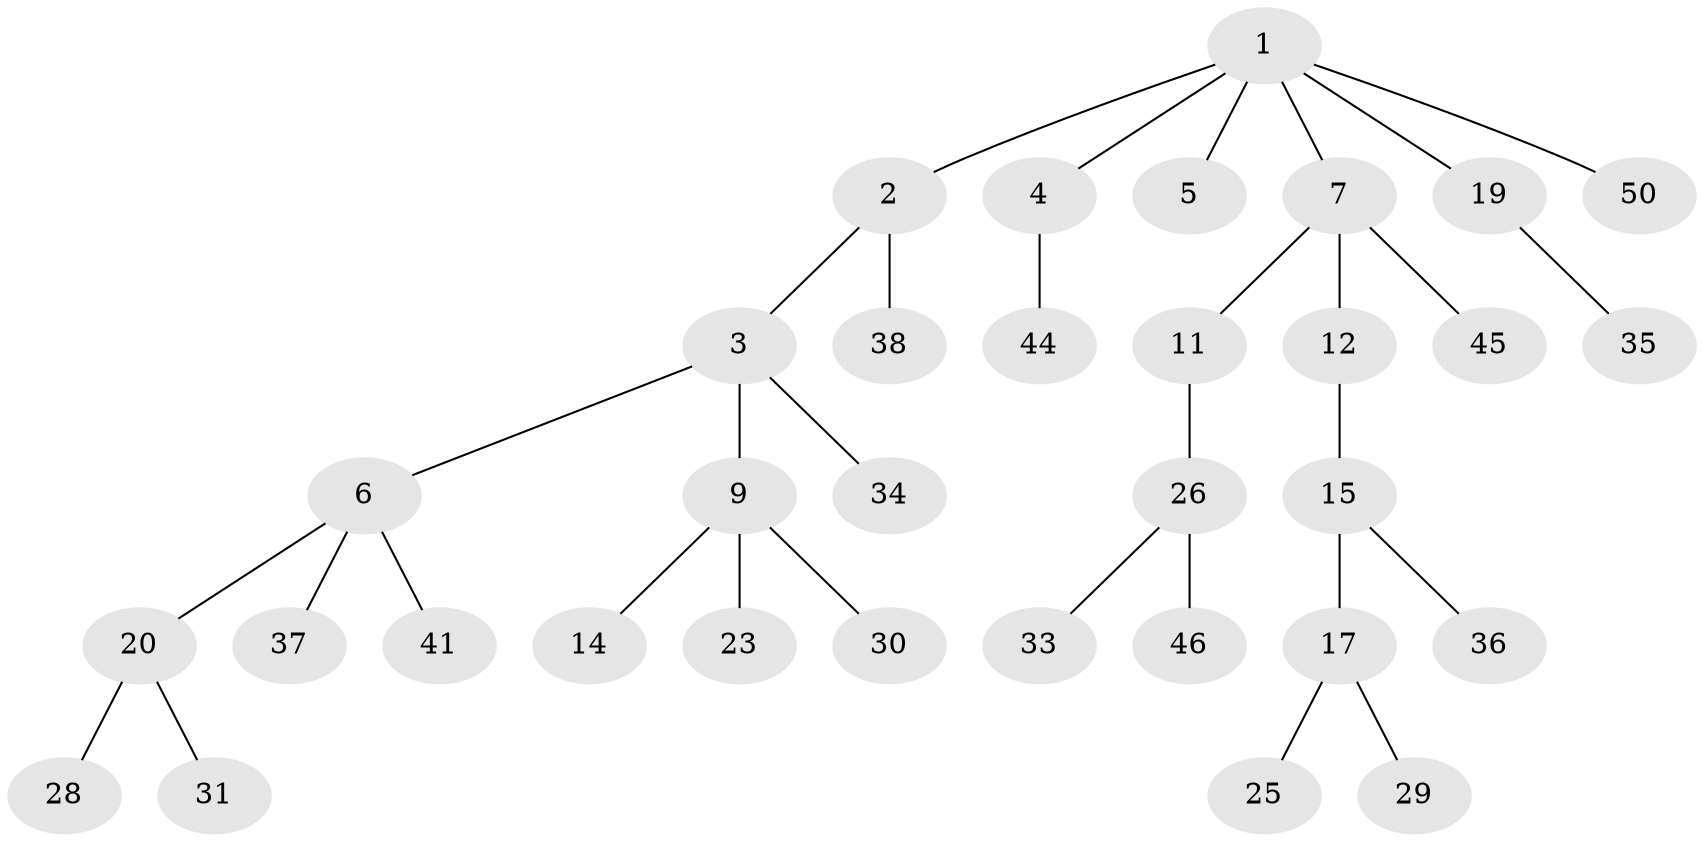 // Generated by graph-tools (version 1.1) at 2025/52/02/27/25 19:52:11]
// undirected, 33 vertices, 32 edges
graph export_dot {
graph [start="1"]
  node [color=gray90,style=filled];
  1 [super="+10"];
  2 [super="+16"];
  3 [super="+8"];
  4 [super="+13"];
  5;
  6 [super="+39"];
  7 [super="+32"];
  9 [super="+40"];
  11;
  12 [super="+22"];
  14;
  15 [super="+27"];
  17 [super="+18"];
  19 [super="+21"];
  20 [super="+24"];
  23;
  25;
  26 [super="+47"];
  28 [super="+51"];
  29;
  30;
  31;
  33;
  34 [super="+42"];
  35 [super="+43"];
  36;
  37;
  38;
  41;
  44 [super="+48"];
  45 [super="+49"];
  46;
  50;
  1 -- 2;
  1 -- 4;
  1 -- 5;
  1 -- 7;
  1 -- 50;
  1 -- 19;
  2 -- 3;
  2 -- 38;
  3 -- 6;
  3 -- 9;
  3 -- 34;
  4 -- 44;
  6 -- 20;
  6 -- 37;
  6 -- 41;
  7 -- 11;
  7 -- 12;
  7 -- 45;
  9 -- 14;
  9 -- 23;
  9 -- 30;
  11 -- 26;
  12 -- 15;
  15 -- 17;
  15 -- 36;
  17 -- 25;
  17 -- 29;
  19 -- 35;
  20 -- 28;
  20 -- 31;
  26 -- 33;
  26 -- 46;
}
